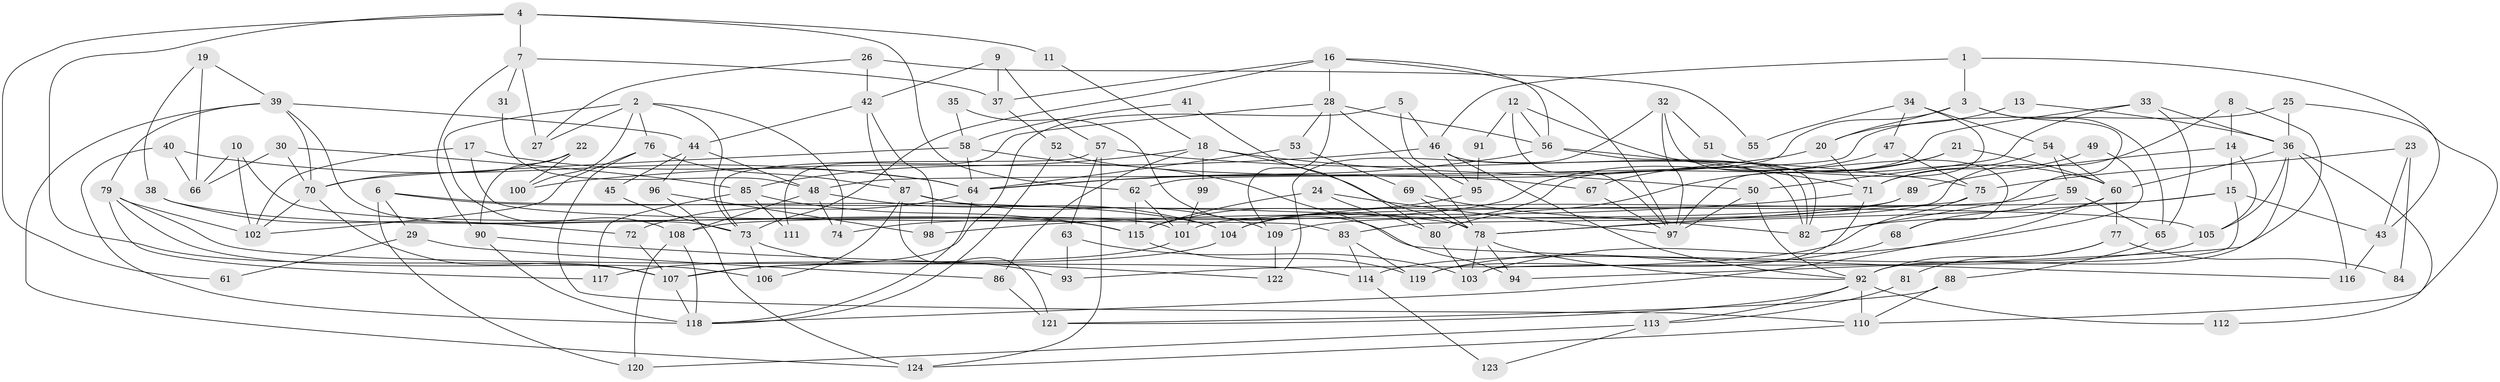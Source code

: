 // coarse degree distribution, {3: 0.17647058823529413, 7: 0.11764705882352941, 9: 0.011764705882352941, 5: 0.1411764705882353, 6: 0.11764705882352941, 4: 0.2, 2: 0.1411764705882353, 8: 0.047058823529411764, 10: 0.023529411764705882, 11: 0.023529411764705882}
// Generated by graph-tools (version 1.1) at 2025/42/03/06/25 10:42:01]
// undirected, 124 vertices, 248 edges
graph export_dot {
graph [start="1"]
  node [color=gray90,style=filled];
  1;
  2;
  3;
  4;
  5;
  6;
  7;
  8;
  9;
  10;
  11;
  12;
  13;
  14;
  15;
  16;
  17;
  18;
  19;
  20;
  21;
  22;
  23;
  24;
  25;
  26;
  27;
  28;
  29;
  30;
  31;
  32;
  33;
  34;
  35;
  36;
  37;
  38;
  39;
  40;
  41;
  42;
  43;
  44;
  45;
  46;
  47;
  48;
  49;
  50;
  51;
  52;
  53;
  54;
  55;
  56;
  57;
  58;
  59;
  60;
  61;
  62;
  63;
  64;
  65;
  66;
  67;
  68;
  69;
  70;
  71;
  72;
  73;
  74;
  75;
  76;
  77;
  78;
  79;
  80;
  81;
  82;
  83;
  84;
  85;
  86;
  87;
  88;
  89;
  90;
  91;
  92;
  93;
  94;
  95;
  96;
  97;
  98;
  99;
  100;
  101;
  102;
  103;
  104;
  105;
  106;
  107;
  108;
  109;
  110;
  111;
  112;
  113;
  114;
  115;
  116;
  117;
  118;
  119;
  120;
  121;
  122;
  123;
  124;
  1 -- 46;
  1 -- 43;
  1 -- 3;
  2 -- 73;
  2 -- 108;
  2 -- 27;
  2 -- 74;
  2 -- 76;
  2 -- 100;
  3 -- 65;
  3 -- 20;
  3 -- 62;
  3 -- 82;
  4 -- 107;
  4 -- 7;
  4 -- 11;
  4 -- 61;
  4 -- 62;
  5 -- 107;
  5 -- 46;
  5 -- 95;
  6 -- 78;
  6 -- 104;
  6 -- 29;
  6 -- 120;
  7 -- 90;
  7 -- 37;
  7 -- 27;
  7 -- 31;
  8 -- 83;
  8 -- 14;
  8 -- 94;
  9 -- 42;
  9 -- 57;
  9 -- 37;
  10 -- 102;
  10 -- 66;
  10 -- 101;
  11 -- 18;
  12 -- 82;
  12 -- 97;
  12 -- 56;
  12 -- 91;
  13 -- 20;
  13 -- 36;
  14 -- 15;
  14 -- 89;
  14 -- 105;
  15 -- 103;
  15 -- 101;
  15 -- 43;
  15 -- 78;
  16 -- 28;
  16 -- 97;
  16 -- 37;
  16 -- 56;
  16 -- 73;
  17 -- 102;
  17 -- 64;
  17 -- 83;
  18 -- 78;
  18 -- 85;
  18 -- 50;
  18 -- 86;
  18 -- 99;
  19 -- 38;
  19 -- 39;
  19 -- 66;
  20 -- 64;
  20 -- 71;
  21 -- 67;
  21 -- 60;
  21 -- 80;
  22 -- 100;
  22 -- 90;
  22 -- 70;
  23 -- 43;
  23 -- 75;
  23 -- 84;
  24 -- 115;
  24 -- 97;
  24 -- 80;
  25 -- 110;
  25 -- 36;
  25 -- 48;
  26 -- 27;
  26 -- 42;
  26 -- 55;
  28 -- 56;
  28 -- 78;
  28 -- 53;
  28 -- 109;
  28 -- 111;
  29 -- 86;
  29 -- 61;
  30 -- 66;
  30 -- 70;
  30 -- 85;
  31 -- 48;
  32 -- 68;
  32 -- 97;
  32 -- 51;
  32 -- 122;
  33 -- 50;
  33 -- 104;
  33 -- 36;
  33 -- 65;
  34 -- 47;
  34 -- 54;
  34 -- 55;
  34 -- 97;
  35 -- 94;
  35 -- 58;
  36 -- 60;
  36 -- 92;
  36 -- 105;
  36 -- 112;
  36 -- 116;
  37 -- 52;
  38 -- 115;
  38 -- 72;
  39 -- 73;
  39 -- 79;
  39 -- 44;
  39 -- 70;
  39 -- 124;
  40 -- 64;
  40 -- 118;
  40 -- 66;
  41 -- 80;
  41 -- 58;
  42 -- 44;
  42 -- 87;
  42 -- 98;
  43 -- 116;
  44 -- 96;
  44 -- 45;
  44 -- 48;
  45 -- 73;
  46 -- 95;
  46 -- 82;
  46 -- 92;
  46 -- 100;
  47 -- 74;
  47 -- 75;
  48 -- 74;
  48 -- 104;
  48 -- 108;
  49 -- 103;
  49 -- 71;
  50 -- 92;
  50 -- 97;
  51 -- 60;
  52 -- 118;
  52 -- 67;
  53 -- 69;
  53 -- 64;
  54 -- 71;
  54 -- 60;
  54 -- 59;
  56 -- 64;
  56 -- 71;
  56 -- 82;
  57 -- 124;
  57 -- 73;
  57 -- 63;
  57 -- 75;
  58 -- 70;
  58 -- 64;
  58 -- 116;
  59 -- 65;
  59 -- 68;
  59 -- 104;
  60 -- 118;
  60 -- 82;
  60 -- 77;
  62 -- 101;
  62 -- 115;
  63 -- 103;
  63 -- 93;
  64 -- 72;
  64 -- 118;
  65 -- 88;
  67 -- 97;
  68 -- 119;
  69 -- 78;
  69 -- 82;
  70 -- 102;
  70 -- 107;
  71 -- 98;
  71 -- 119;
  72 -- 107;
  73 -- 93;
  73 -- 106;
  75 -- 78;
  75 -- 93;
  76 -- 87;
  76 -- 102;
  76 -- 110;
  77 -- 92;
  77 -- 81;
  77 -- 84;
  78 -- 92;
  78 -- 94;
  78 -- 103;
  79 -- 117;
  79 -- 102;
  79 -- 106;
  79 -- 114;
  80 -- 103;
  81 -- 113;
  83 -- 114;
  83 -- 119;
  85 -- 115;
  85 -- 111;
  85 -- 117;
  86 -- 121;
  87 -- 105;
  87 -- 106;
  87 -- 109;
  87 -- 121;
  88 -- 110;
  88 -- 121;
  89 -- 109;
  89 -- 108;
  90 -- 122;
  90 -- 118;
  91 -- 95;
  92 -- 110;
  92 -- 112;
  92 -- 113;
  92 -- 121;
  95 -- 115;
  96 -- 98;
  96 -- 124;
  99 -- 101;
  101 -- 117;
  104 -- 107;
  105 -- 114;
  107 -- 118;
  108 -- 118;
  108 -- 120;
  109 -- 122;
  110 -- 124;
  113 -- 120;
  113 -- 123;
  114 -- 123;
  115 -- 119;
}
